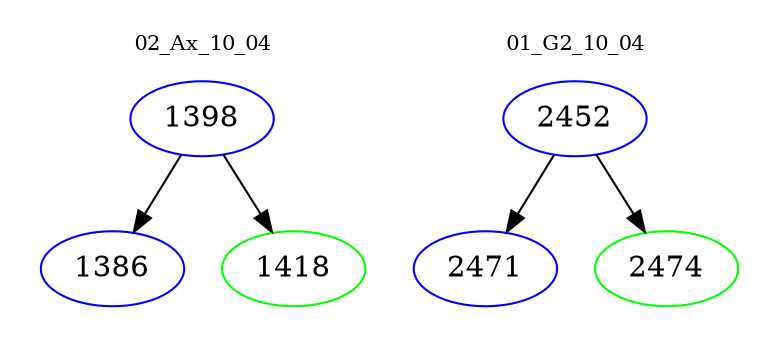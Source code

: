 digraph{
subgraph cluster_0 {
color = white
label = "02_Ax_10_04";
fontsize=10;
T0_1398 [label="1398", color="blue"]
T0_1398 -> T0_1386 [color="black"]
T0_1386 [label="1386", color="blue"]
T0_1398 -> T0_1418 [color="black"]
T0_1418 [label="1418", color="green"]
}
subgraph cluster_1 {
color = white
label = "01_G2_10_04";
fontsize=10;
T1_2452 [label="2452", color="blue"]
T1_2452 -> T1_2471 [color="black"]
T1_2471 [label="2471", color="blue"]
T1_2452 -> T1_2474 [color="black"]
T1_2474 [label="2474", color="green"]
}
}
